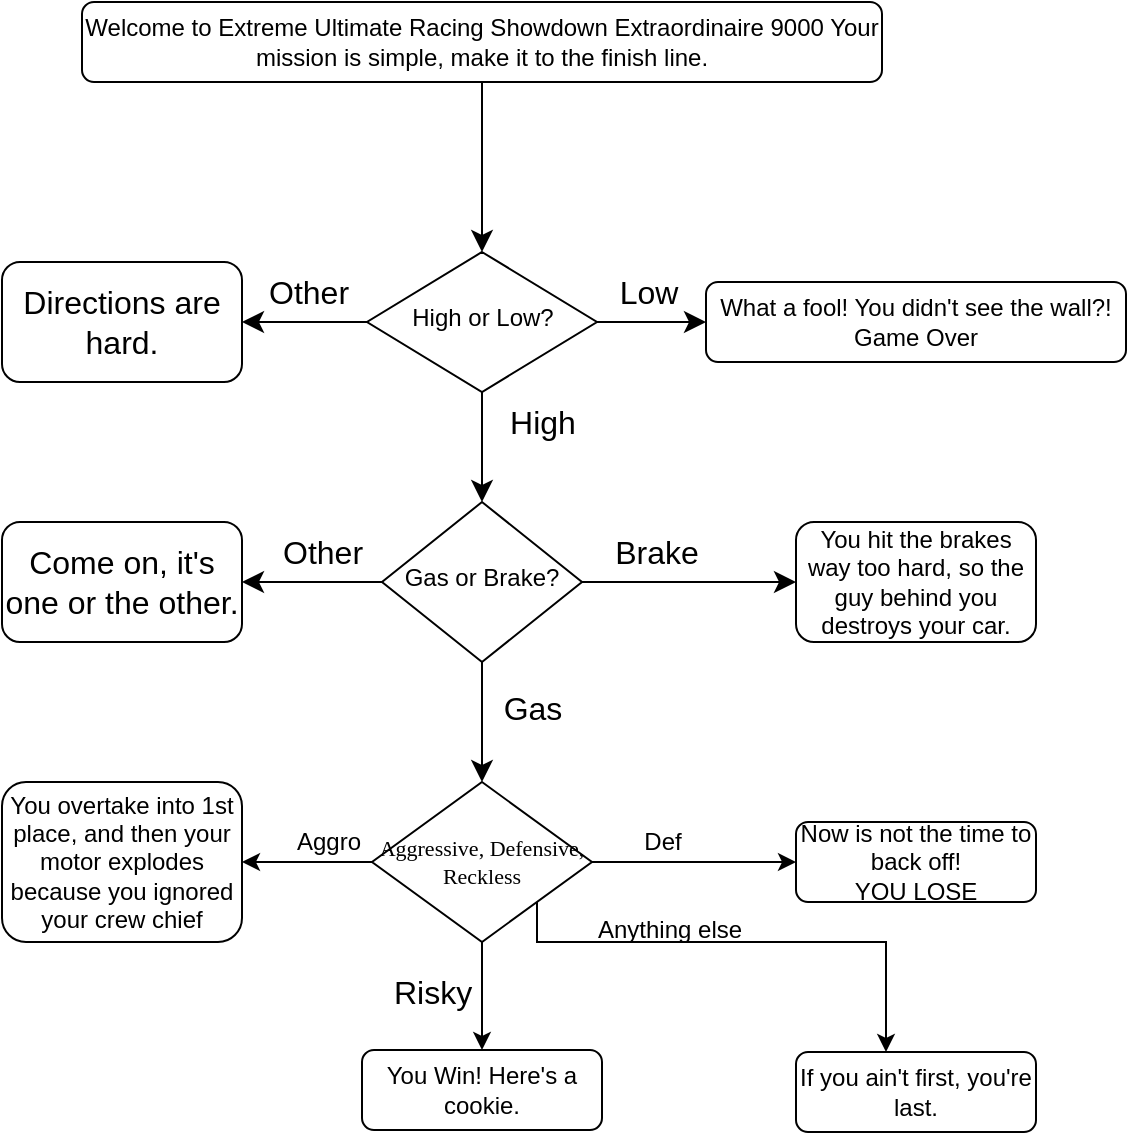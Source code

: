 <mxfile version="22.0.4" type="github">
  <diagram id="C5RBs43oDa-KdzZeNtuy" name="Page-1">
    <mxGraphModel dx="573" dy="642" grid="1" gridSize="10" guides="1" tooltips="1" connect="1" arrows="1" fold="1" page="1" pageScale="1" pageWidth="827" pageHeight="1169" math="0" shadow="0">
      <root>
        <mxCell id="WIyWlLk6GJQsqaUBKTNV-0" />
        <mxCell id="WIyWlLk6GJQsqaUBKTNV-1" parent="WIyWlLk6GJQsqaUBKTNV-0" />
        <mxCell id="TTZi28Bf1A1u7bKDsrXu-1" value="" style="edgeStyle=none;curved=1;rounded=0;orthogonalLoop=1;jettySize=auto;html=1;fontSize=12;startSize=8;endSize=8;" edge="1" parent="WIyWlLk6GJQsqaUBKTNV-1" source="WIyWlLk6GJQsqaUBKTNV-3" target="WIyWlLk6GJQsqaUBKTNV-6">
          <mxGeometry relative="1" as="geometry" />
        </mxCell>
        <mxCell id="WIyWlLk6GJQsqaUBKTNV-3" value="Welcome to Extreme Ultimate Racing Showdown Extraordinaire 9000 Your mission is simple, make it to the finish line." style="rounded=1;whiteSpace=wrap;html=1;fontSize=12;glass=0;strokeWidth=1;shadow=0;" parent="WIyWlLk6GJQsqaUBKTNV-1" vertex="1">
          <mxGeometry x="158" y="40" width="400" height="40" as="geometry" />
        </mxCell>
        <mxCell id="TTZi28Bf1A1u7bKDsrXu-2" value="" style="edgeStyle=none;curved=1;rounded=0;orthogonalLoop=1;jettySize=auto;html=1;fontSize=12;startSize=8;endSize=8;" edge="1" parent="WIyWlLk6GJQsqaUBKTNV-1" source="WIyWlLk6GJQsqaUBKTNV-6" target="WIyWlLk6GJQsqaUBKTNV-7">
          <mxGeometry relative="1" as="geometry" />
        </mxCell>
        <mxCell id="TTZi28Bf1A1u7bKDsrXu-3" value="" style="edgeStyle=none;curved=1;rounded=0;orthogonalLoop=1;jettySize=auto;html=1;fontSize=12;startSize=8;endSize=8;" edge="1" parent="WIyWlLk6GJQsqaUBKTNV-1" source="WIyWlLk6GJQsqaUBKTNV-6" target="WIyWlLk6GJQsqaUBKTNV-10">
          <mxGeometry relative="1" as="geometry" />
        </mxCell>
        <mxCell id="TTZi28Bf1A1u7bKDsrXu-15" value="" style="edgeStyle=none;curved=1;rounded=0;orthogonalLoop=1;jettySize=auto;html=1;fontSize=12;startSize=8;endSize=8;" edge="1" parent="WIyWlLk6GJQsqaUBKTNV-1" source="WIyWlLk6GJQsqaUBKTNV-6" target="TTZi28Bf1A1u7bKDsrXu-14">
          <mxGeometry relative="1" as="geometry" />
        </mxCell>
        <mxCell id="WIyWlLk6GJQsqaUBKTNV-6" value="High or Low?" style="rhombus;whiteSpace=wrap;html=1;shadow=0;fontFamily=Helvetica;fontSize=12;align=center;strokeWidth=1;spacing=6;spacingTop=-4;" parent="WIyWlLk6GJQsqaUBKTNV-1" vertex="1">
          <mxGeometry x="300.5" y="165" width="115" height="70" as="geometry" />
        </mxCell>
        <mxCell id="WIyWlLk6GJQsqaUBKTNV-7" value="What a fool! You didn&#39;t see the wall?!&lt;br&gt;Game Over" style="rounded=1;whiteSpace=wrap;html=1;fontSize=12;glass=0;strokeWidth=1;shadow=0;" parent="WIyWlLk6GJQsqaUBKTNV-1" vertex="1">
          <mxGeometry x="470" y="180" width="210" height="40" as="geometry" />
        </mxCell>
        <mxCell id="TTZi28Bf1A1u7bKDsrXu-4" value="" style="edgeStyle=none;curved=1;rounded=0;orthogonalLoop=1;jettySize=auto;html=1;fontSize=12;startSize=8;endSize=8;" edge="1" parent="WIyWlLk6GJQsqaUBKTNV-1" source="WIyWlLk6GJQsqaUBKTNV-10" target="WIyWlLk6GJQsqaUBKTNV-12">
          <mxGeometry relative="1" as="geometry" />
        </mxCell>
        <mxCell id="TTZi28Bf1A1u7bKDsrXu-6" value="" style="edgeStyle=none;curved=1;rounded=0;orthogonalLoop=1;jettySize=auto;html=1;fontSize=12;startSize=8;endSize=8;entryX=0.5;entryY=0;entryDx=0;entryDy=0;" edge="1" parent="WIyWlLk6GJQsqaUBKTNV-1" source="WIyWlLk6GJQsqaUBKTNV-10" target="XIO7HPUaEEIi33UVeby8-2">
          <mxGeometry relative="1" as="geometry">
            <mxPoint x="398" y="410" as="targetPoint" />
          </mxGeometry>
        </mxCell>
        <mxCell id="TTZi28Bf1A1u7bKDsrXu-18" value="" style="edgeStyle=none;curved=1;rounded=0;orthogonalLoop=1;jettySize=auto;html=1;fontSize=12;startSize=8;endSize=8;" edge="1" parent="WIyWlLk6GJQsqaUBKTNV-1" source="WIyWlLk6GJQsqaUBKTNV-10" target="TTZi28Bf1A1u7bKDsrXu-17">
          <mxGeometry relative="1" as="geometry" />
        </mxCell>
        <mxCell id="WIyWlLk6GJQsqaUBKTNV-10" value="Gas or Brake?" style="rhombus;whiteSpace=wrap;html=1;shadow=0;fontFamily=Helvetica;fontSize=12;align=center;strokeWidth=1;spacing=6;spacingTop=-4;" parent="WIyWlLk6GJQsqaUBKTNV-1" vertex="1">
          <mxGeometry x="308" y="290" width="100" height="80" as="geometry" />
        </mxCell>
        <mxCell id="WIyWlLk6GJQsqaUBKTNV-12" value="You hit the brakes way too hard, so the guy behind you destroys your car." style="rounded=1;whiteSpace=wrap;html=1;fontSize=12;glass=0;strokeWidth=1;shadow=0;" parent="WIyWlLk6GJQsqaUBKTNV-1" vertex="1">
          <mxGeometry x="515" y="300" width="120" height="60" as="geometry" />
        </mxCell>
        <mxCell id="XIO7HPUaEEIi33UVeby8-8" style="edgeStyle=orthogonalEdgeStyle;rounded=0;orthogonalLoop=1;jettySize=auto;html=1;" parent="WIyWlLk6GJQsqaUBKTNV-1" source="XIO7HPUaEEIi33UVeby8-2" target="XIO7HPUaEEIi33UVeby8-5" edge="1">
          <mxGeometry relative="1" as="geometry" />
        </mxCell>
        <mxCell id="XIO7HPUaEEIi33UVeby8-9" style="edgeStyle=orthogonalEdgeStyle;rounded=0;orthogonalLoop=1;jettySize=auto;html=1;" parent="WIyWlLk6GJQsqaUBKTNV-1" source="XIO7HPUaEEIi33UVeby8-2" target="XIO7HPUaEEIi33UVeby8-7" edge="1">
          <mxGeometry relative="1" as="geometry" />
        </mxCell>
        <mxCell id="XIO7HPUaEEIi33UVeby8-11" style="edgeStyle=orthogonalEdgeStyle;rounded=0;orthogonalLoop=1;jettySize=auto;html=1;entryX=1;entryY=0.5;entryDx=0;entryDy=0;" parent="WIyWlLk6GJQsqaUBKTNV-1" source="XIO7HPUaEEIi33UVeby8-2" target="XIO7HPUaEEIi33UVeby8-6" edge="1">
          <mxGeometry relative="1" as="geometry" />
        </mxCell>
        <mxCell id="Pod9ZpCUuWyWAEJu8RBV-5" style="edgeStyle=orthogonalEdgeStyle;rounded=0;orthogonalLoop=1;jettySize=auto;html=1;exitX=1;exitY=1;exitDx=0;exitDy=0;" parent="WIyWlLk6GJQsqaUBKTNV-1" source="XIO7HPUaEEIi33UVeby8-2" target="Pod9ZpCUuWyWAEJu8RBV-4" edge="1">
          <mxGeometry relative="1" as="geometry">
            <Array as="points">
              <mxPoint x="386" y="510" />
              <mxPoint x="560" y="510" />
            </Array>
          </mxGeometry>
        </mxCell>
        <mxCell id="XIO7HPUaEEIi33UVeby8-2" value="&lt;div style=&quot;font-size: 11px;&quot;&gt;Aggressive, Defensive,&lt;/div&gt;&lt;div style=&quot;font-size: 11px;&quot;&gt;Reckless&lt;br style=&quot;font-size: 11px;&quot;&gt;&lt;/div&gt;" style="rhombus;whiteSpace=wrap;html=1;fontSize=11;fontFamily=Verdana;spacing=2;spacingLeft=0;spacingBottom=0;spacingRight=0;spacingTop=0;horizontal=1;" parent="WIyWlLk6GJQsqaUBKTNV-1" vertex="1">
          <mxGeometry x="303" y="430" width="110" height="80" as="geometry" />
        </mxCell>
        <mxCell id="XIO7HPUaEEIi33UVeby8-5" value="&lt;div&gt;Now is not the time to back off!&lt;/div&gt;&lt;div&gt;YOU LOSE&lt;br&gt;&lt;/div&gt;" style="rounded=1;whiteSpace=wrap;html=1;fontSize=12;glass=0;strokeWidth=1;shadow=0;" parent="WIyWlLk6GJQsqaUBKTNV-1" vertex="1">
          <mxGeometry x="515" y="450" width="120" height="40" as="geometry" />
        </mxCell>
        <mxCell id="XIO7HPUaEEIi33UVeby8-6" value="You overtake into 1st place, and then your motor explodes because you ignored your crew chief" style="rounded=1;whiteSpace=wrap;html=1;fontSize=12;glass=0;strokeWidth=1;shadow=0;" parent="WIyWlLk6GJQsqaUBKTNV-1" vertex="1">
          <mxGeometry x="118" y="430" width="120" height="80" as="geometry" />
        </mxCell>
        <mxCell id="XIO7HPUaEEIi33UVeby8-7" value="You Win! Here&#39;s a cookie." style="rounded=1;whiteSpace=wrap;html=1;fontSize=12;glass=0;strokeWidth=1;shadow=0;" parent="WIyWlLk6GJQsqaUBKTNV-1" vertex="1">
          <mxGeometry x="298" y="564" width="120" height="40" as="geometry" />
        </mxCell>
        <mxCell id="XIO7HPUaEEIi33UVeby8-12" value="&lt;div&gt;Def&lt;/div&gt;" style="text;html=1;align=center;verticalAlign=middle;resizable=0;points=[];autosize=1;" parent="WIyWlLk6GJQsqaUBKTNV-1" vertex="1">
          <mxGeometry x="428" y="445" width="40" height="30" as="geometry" />
        </mxCell>
        <mxCell id="XIO7HPUaEEIi33UVeby8-15" value="&lt;div&gt;Aggro&lt;/div&gt;" style="text;html=1;align=center;verticalAlign=middle;resizable=0;points=[];autosize=1;" parent="WIyWlLk6GJQsqaUBKTNV-1" vertex="1">
          <mxGeometry x="250.5" y="445" width="60" height="30" as="geometry" />
        </mxCell>
        <mxCell id="Pod9ZpCUuWyWAEJu8RBV-4" value="If you ain&#39;t first, you&#39;re last." style="rounded=1;whiteSpace=wrap;html=1;fontSize=12;glass=0;strokeWidth=1;shadow=0;" parent="WIyWlLk6GJQsqaUBKTNV-1" vertex="1">
          <mxGeometry x="515" y="565" width="120" height="40" as="geometry" />
        </mxCell>
        <mxCell id="Pod9ZpCUuWyWAEJu8RBV-6" value="Anything else" style="text;html=1;" parent="WIyWlLk6GJQsqaUBKTNV-1" vertex="1">
          <mxGeometry x="414" y="490" width="50" height="30" as="geometry" />
        </mxCell>
        <mxCell id="TTZi28Bf1A1u7bKDsrXu-7" value="&lt;div&gt;Low&lt;/div&gt;" style="text;html=1;align=center;verticalAlign=middle;resizable=0;points=[];autosize=1;strokeColor=none;fillColor=none;fontSize=16;" vertex="1" parent="WIyWlLk6GJQsqaUBKTNV-1">
          <mxGeometry x="415.5" y="170" width="50" height="30" as="geometry" />
        </mxCell>
        <mxCell id="TTZi28Bf1A1u7bKDsrXu-8" value="High" style="text;html=1;align=center;verticalAlign=middle;resizable=0;points=[];autosize=1;strokeColor=none;fillColor=none;fontSize=16;" vertex="1" parent="WIyWlLk6GJQsqaUBKTNV-1">
          <mxGeometry x="358" y="235" width="60" height="30" as="geometry" />
        </mxCell>
        <mxCell id="TTZi28Bf1A1u7bKDsrXu-9" value="Brake" style="text;html=1;align=center;verticalAlign=middle;resizable=0;points=[];autosize=1;strokeColor=none;fillColor=none;fontSize=16;" vertex="1" parent="WIyWlLk6GJQsqaUBKTNV-1">
          <mxGeometry x="410" y="300" width="70" height="30" as="geometry" />
        </mxCell>
        <mxCell id="TTZi28Bf1A1u7bKDsrXu-11" value="Gas" style="text;html=1;align=center;verticalAlign=middle;resizable=0;points=[];autosize=1;strokeColor=none;fillColor=none;fontSize=16;" vertex="1" parent="WIyWlLk6GJQsqaUBKTNV-1">
          <mxGeometry x="358" y="378" width="50" height="30" as="geometry" />
        </mxCell>
        <mxCell id="TTZi28Bf1A1u7bKDsrXu-12" value="&lt;div&gt;Risky&lt;/div&gt;" style="text;html=1;align=center;verticalAlign=middle;resizable=0;points=[];autosize=1;strokeColor=none;fillColor=none;fontSize=16;" vertex="1" parent="WIyWlLk6GJQsqaUBKTNV-1">
          <mxGeometry x="303" y="520" width="60" height="30" as="geometry" />
        </mxCell>
        <mxCell id="TTZi28Bf1A1u7bKDsrXu-14" value="Directions are hard." style="rounded=1;whiteSpace=wrap;html=1;fontSize=16;" vertex="1" parent="WIyWlLk6GJQsqaUBKTNV-1">
          <mxGeometry x="118" y="170" width="120" height="60" as="geometry" />
        </mxCell>
        <mxCell id="TTZi28Bf1A1u7bKDsrXu-16" value="&lt;div&gt;Other&lt;/div&gt;" style="text;html=1;align=center;verticalAlign=middle;resizable=0;points=[];autosize=1;strokeColor=none;fillColor=none;fontSize=16;" vertex="1" parent="WIyWlLk6GJQsqaUBKTNV-1">
          <mxGeometry x="240.5" y="170" width="60" height="30" as="geometry" />
        </mxCell>
        <mxCell id="TTZi28Bf1A1u7bKDsrXu-17" value="Come on, it&#39;s one or the other." style="rounded=1;whiteSpace=wrap;html=1;fontSize=16;" vertex="1" parent="WIyWlLk6GJQsqaUBKTNV-1">
          <mxGeometry x="118" y="300" width="120" height="60" as="geometry" />
        </mxCell>
        <mxCell id="TTZi28Bf1A1u7bKDsrXu-19" value="Other" style="text;html=1;align=center;verticalAlign=middle;resizable=0;points=[];autosize=1;strokeColor=none;fillColor=none;fontSize=16;" vertex="1" parent="WIyWlLk6GJQsqaUBKTNV-1">
          <mxGeometry x="248" y="300" width="60" height="30" as="geometry" />
        </mxCell>
      </root>
    </mxGraphModel>
  </diagram>
</mxfile>

